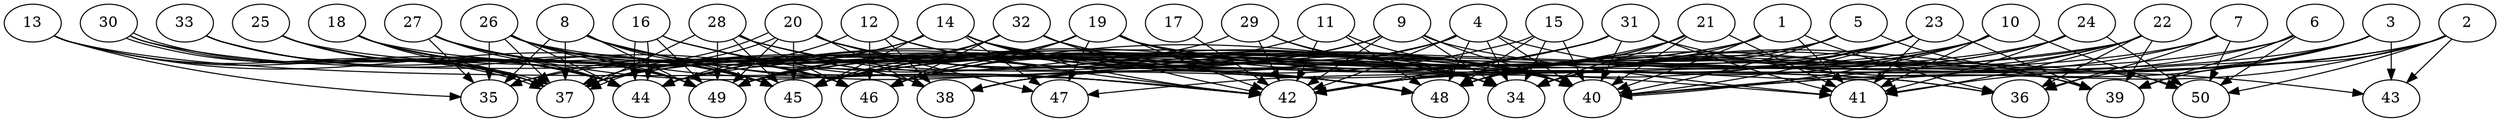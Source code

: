 // DAG automatically generated by daggen at Thu Oct  3 14:07:58 2019
// ./daggen --dot -n 50 --ccr 0.5 --fat 0.9 --regular 0.9 --density 0.7 --mindata 5242880 --maxdata 52428800 
digraph G {
  1 [size="42459136", alpha="0.12", expect_size="21229568"] 
  1 -> 35 [size ="21229568"]
  1 -> 36 [size ="21229568"]
  1 -> 37 [size ="21229568"]
  1 -> 40 [size ="21229568"]
  1 -> 41 [size ="21229568"]
  1 -> 48 [size ="21229568"]
  2 [size="11821056", alpha="0.02", expect_size="5910528"] 
  2 -> 39 [size ="5910528"]
  2 -> 40 [size ="5910528"]
  2 -> 42 [size ="5910528"]
  2 -> 43 [size ="5910528"]
  2 -> 49 [size ="5910528"]
  2 -> 50 [size ="5910528"]
  3 [size="66324480", alpha="0.18", expect_size="33162240"] 
  3 -> 34 [size ="33162240"]
  3 -> 36 [size ="33162240"]
  3 -> 40 [size ="33162240"]
  3 -> 41 [size ="33162240"]
  3 -> 42 [size ="33162240"]
  3 -> 43 [size ="33162240"]
  4 [size="87891968", alpha="0.06", expect_size="43945984"] 
  4 -> 34 [size ="43945984"]
  4 -> 38 [size ="43945984"]
  4 -> 39 [size ="43945984"]
  4 -> 40 [size ="43945984"]
  4 -> 42 [size ="43945984"]
  4 -> 44 [size ="43945984"]
  4 -> 48 [size ="43945984"]
  4 -> 49 [size ="43945984"]
  5 [size="44967936", alpha="0.18", expect_size="22483968"] 
  5 -> 39 [size ="22483968"]
  5 -> 40 [size ="22483968"]
  5 -> 44 [size ="22483968"]
  5 -> 48 [size ="22483968"]
  6 [size="79392768", alpha="0.03", expect_size="39696384"] 
  6 -> 34 [size ="39696384"]
  6 -> 39 [size ="39696384"]
  6 -> 45 [size ="39696384"]
  6 -> 50 [size ="39696384"]
  7 [size="58732544", alpha="0.13", expect_size="29366272"] 
  7 -> 36 [size ="29366272"]
  7 -> 48 [size ="29366272"]
  7 -> 49 [size ="29366272"]
  7 -> 50 [size ="29366272"]
  8 [size="68296704", alpha="0.07", expect_size="34148352"] 
  8 -> 35 [size ="34148352"]
  8 -> 37 [size ="34148352"]
  8 -> 42 [size ="34148352"]
  8 -> 45 [size ="34148352"]
  8 -> 46 [size ="34148352"]
  8 -> 48 [size ="34148352"]
  8 -> 49 [size ="34148352"]
  9 [size="81496064", alpha="0.18", expect_size="40748032"] 
  9 -> 34 [size ="40748032"]
  9 -> 40 [size ="40748032"]
  9 -> 41 [size ="40748032"]
  9 -> 42 [size ="40748032"]
  9 -> 45 [size ="40748032"]
  9 -> 46 [size ="40748032"]
  9 -> 49 [size ="40748032"]
  10 [size="95625216", alpha="0.10", expect_size="47812608"] 
  10 -> 34 [size ="47812608"]
  10 -> 40 [size ="47812608"]
  10 -> 41 [size ="47812608"]
  10 -> 42 [size ="47812608"]
  10 -> 47 [size ="47812608"]
  10 -> 48 [size ="47812608"]
  10 -> 50 [size ="47812608"]
  11 [size="29536256", alpha="0.14", expect_size="14768128"] 
  11 -> 40 [size ="14768128"]
  11 -> 42 [size ="14768128"]
  11 -> 44 [size ="14768128"]
  11 -> 48 [size ="14768128"]
  12 [size="85829632", alpha="0.08", expect_size="42914816"] 
  12 -> 38 [size ="42914816"]
  12 -> 40 [size ="42914816"]
  12 -> 42 [size ="42914816"]
  12 -> 44 [size ="42914816"]
  12 -> 46 [size ="42914816"]
  13 [size="93755392", alpha="0.01", expect_size="46877696"] 
  13 -> 35 [size ="46877696"]
  13 -> 37 [size ="46877696"]
  13 -> 42 [size ="46877696"]
  13 -> 44 [size ="46877696"]
  13 -> 45 [size ="46877696"]
  14 [size="82837504", alpha="0.04", expect_size="41418752"] 
  14 -> 35 [size ="41418752"]
  14 -> 36 [size ="41418752"]
  14 -> 37 [size ="41418752"]
  14 -> 40 [size ="41418752"]
  14 -> 42 [size ="41418752"]
  14 -> 45 [size ="41418752"]
  14 -> 47 [size ="41418752"]
  14 -> 48 [size ="41418752"]
  15 [size="15816704", alpha="0.04", expect_size="7908352"] 
  15 -> 34 [size ="7908352"]
  15 -> 40 [size ="7908352"]
  15 -> 44 [size ="7908352"]
  15 -> 48 [size ="7908352"]
  16 [size="101715968", alpha="0.09", expect_size="50857984"] 
  16 -> 34 [size ="50857984"]
  16 -> 44 [size ="50857984"]
  16 -> 44 [size ="50857984"]
  16 -> 48 [size ="50857984"]
  16 -> 49 [size ="50857984"]
  17 [size="23760896", alpha="0.19", expect_size="11880448"] 
  17 -> 42 [size ="11880448"]
  18 [size="86218752", alpha="0.15", expect_size="43109376"] 
  18 -> 34 [size ="43109376"]
  18 -> 37 [size ="43109376"]
  18 -> 44 [size ="43109376"]
  18 -> 45 [size ="43109376"]
  18 -> 49 [size ="43109376"]
  19 [size="25978880", alpha="0.05", expect_size="12989440"] 
  19 -> 34 [size ="12989440"]
  19 -> 36 [size ="12989440"]
  19 -> 37 [size ="12989440"]
  19 -> 42 [size ="12989440"]
  19 -> 44 [size ="12989440"]
  19 -> 46 [size ="12989440"]
  19 -> 47 [size ="12989440"]
  19 -> 50 [size ="12989440"]
  20 [size="15245312", alpha="0.01", expect_size="7622656"] 
  20 -> 34 [size ="7622656"]
  20 -> 37 [size ="7622656"]
  20 -> 37 [size ="7622656"]
  20 -> 38 [size ="7622656"]
  20 -> 40 [size ="7622656"]
  20 -> 45 [size ="7622656"]
  20 -> 47 [size ="7622656"]
  20 -> 49 [size ="7622656"]
  21 [size="61192192", alpha="0.04", expect_size="30596096"] 
  21 -> 34 [size ="30596096"]
  21 -> 40 [size ="30596096"]
  21 -> 41 [size ="30596096"]
  21 -> 42 [size ="30596096"]
  21 -> 45 [size ="30596096"]
  21 -> 48 [size ="30596096"]
  22 [size="33955840", alpha="0.07", expect_size="16977920"] 
  22 -> 34 [size ="16977920"]
  22 -> 36 [size ="16977920"]
  22 -> 39 [size ="16977920"]
  22 -> 40 [size ="16977920"]
  22 -> 41 [size ="16977920"]
  22 -> 42 [size ="16977920"]
  22 -> 45 [size ="16977920"]
  23 [size="70150144", alpha="0.02", expect_size="35075072"] 
  23 -> 34 [size ="35075072"]
  23 -> 38 [size ="35075072"]
  23 -> 39 [size ="35075072"]
  23 -> 40 [size ="35075072"]
  23 -> 41 [size ="35075072"]
  23 -> 42 [size ="35075072"]
  23 -> 46 [size ="35075072"]
  24 [size="73027584", alpha="0.13", expect_size="36513792"] 
  24 -> 34 [size ="36513792"]
  24 -> 37 [size ="36513792"]
  24 -> 41 [size ="36513792"]
  24 -> 48 [size ="36513792"]
  24 -> 50 [size ="36513792"]
  25 [size="93149184", alpha="0.12", expect_size="46574592"] 
  25 -> 34 [size ="46574592"]
  25 -> 37 [size ="46574592"]
  25 -> 44 [size ="46574592"]
  25 -> 49 [size ="46574592"]
  26 [size="15892480", alpha="0.05", expect_size="7946240"] 
  26 -> 35 [size ="7946240"]
  26 -> 37 [size ="7946240"]
  26 -> 38 [size ="7946240"]
  26 -> 42 [size ="7946240"]
  26 -> 44 [size ="7946240"]
  26 -> 45 [size ="7946240"]
  26 -> 48 [size ="7946240"]
  26 -> 49 [size ="7946240"]
  27 [size="59598848", alpha="0.08", expect_size="29799424"] 
  27 -> 35 [size ="29799424"]
  27 -> 38 [size ="29799424"]
  27 -> 42 [size ="29799424"]
  27 -> 44 [size ="29799424"]
  27 -> 46 [size ="29799424"]
  27 -> 49 [size ="29799424"]
  28 [size="56436736", alpha="0.04", expect_size="28218368"] 
  28 -> 34 [size ="28218368"]
  28 -> 37 [size ="28218368"]
  28 -> 45 [size ="28218368"]
  28 -> 46 [size ="28218368"]
  28 -> 48 [size ="28218368"]
  28 -> 49 [size ="28218368"]
  29 [size="33568768", alpha="0.15", expect_size="16784384"] 
  29 -> 34 [size ="16784384"]
  29 -> 37 [size ="16784384"]
  29 -> 40 [size ="16784384"]
  29 -> 42 [size ="16784384"]
  30 [size="57004032", alpha="0.03", expect_size="28502016"] 
  30 -> 37 [size ="28502016"]
  30 -> 37 [size ="28502016"]
  30 -> 40 [size ="28502016"]
  30 -> 44 [size ="28502016"]
  31 [size="61569024", alpha="0.16", expect_size="30784512"] 
  31 -> 38 [size ="30784512"]
  31 -> 40 [size ="30784512"]
  31 -> 41 [size ="30784512"]
  31 -> 42 [size ="30784512"]
  31 -> 43 [size ="30784512"]
  31 -> 45 [size ="30784512"]
  31 -> 46 [size ="30784512"]
  32 [size="79239168", alpha="0.05", expect_size="39619584"] 
  32 -> 40 [size ="39619584"]
  32 -> 41 [size ="39619584"]
  32 -> 42 [size ="39619584"]
  32 -> 45 [size ="39619584"]
  32 -> 46 [size ="39619584"]
  32 -> 49 [size ="39619584"]
  33 [size="16977920", alpha="0.11", expect_size="8488960"] 
  33 -> 37 [size ="8488960"]
  33 -> 44 [size ="8488960"]
  33 -> 45 [size ="8488960"]
  33 -> 46 [size ="8488960"]
  34 [size="24995840", alpha="0.13", expect_size="12497920"] 
  35 [size="86331392", alpha="0.16", expect_size="43165696"] 
  36 [size="46721024", alpha="0.18", expect_size="23360512"] 
  37 [size="69445632", alpha="0.03", expect_size="34722816"] 
  38 [size="14006272", alpha="0.05", expect_size="7003136"] 
  39 [size="32589824", alpha="0.09", expect_size="16294912"] 
  40 [size="101830656", alpha="0.14", expect_size="50915328"] 
  41 [size="23756800", alpha="0.10", expect_size="11878400"] 
  42 [size="100532224", alpha="0.12", expect_size="50266112"] 
  43 [size="30017536", alpha="0.05", expect_size="15008768"] 
  44 [size="84226048", alpha="0.12", expect_size="42113024"] 
  45 [size="52393984", alpha="0.17", expect_size="26196992"] 
  46 [size="34226176", alpha="0.02", expect_size="17113088"] 
  47 [size="26583040", alpha="0.19", expect_size="13291520"] 
  48 [size="42739712", alpha="0.04", expect_size="21369856"] 
  49 [size="64057344", alpha="0.15", expect_size="32028672"] 
  50 [size="11661312", alpha="0.16", expect_size="5830656"] 
}
